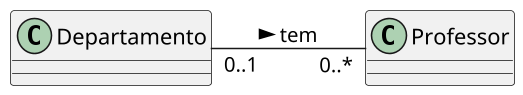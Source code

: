 @startuml

skinparam defaultFontName "Source Code Pro"
skinparam dpi 150

left to right direction

Departamento "0..1" -- "0..*" Professor : > tem

@enduml